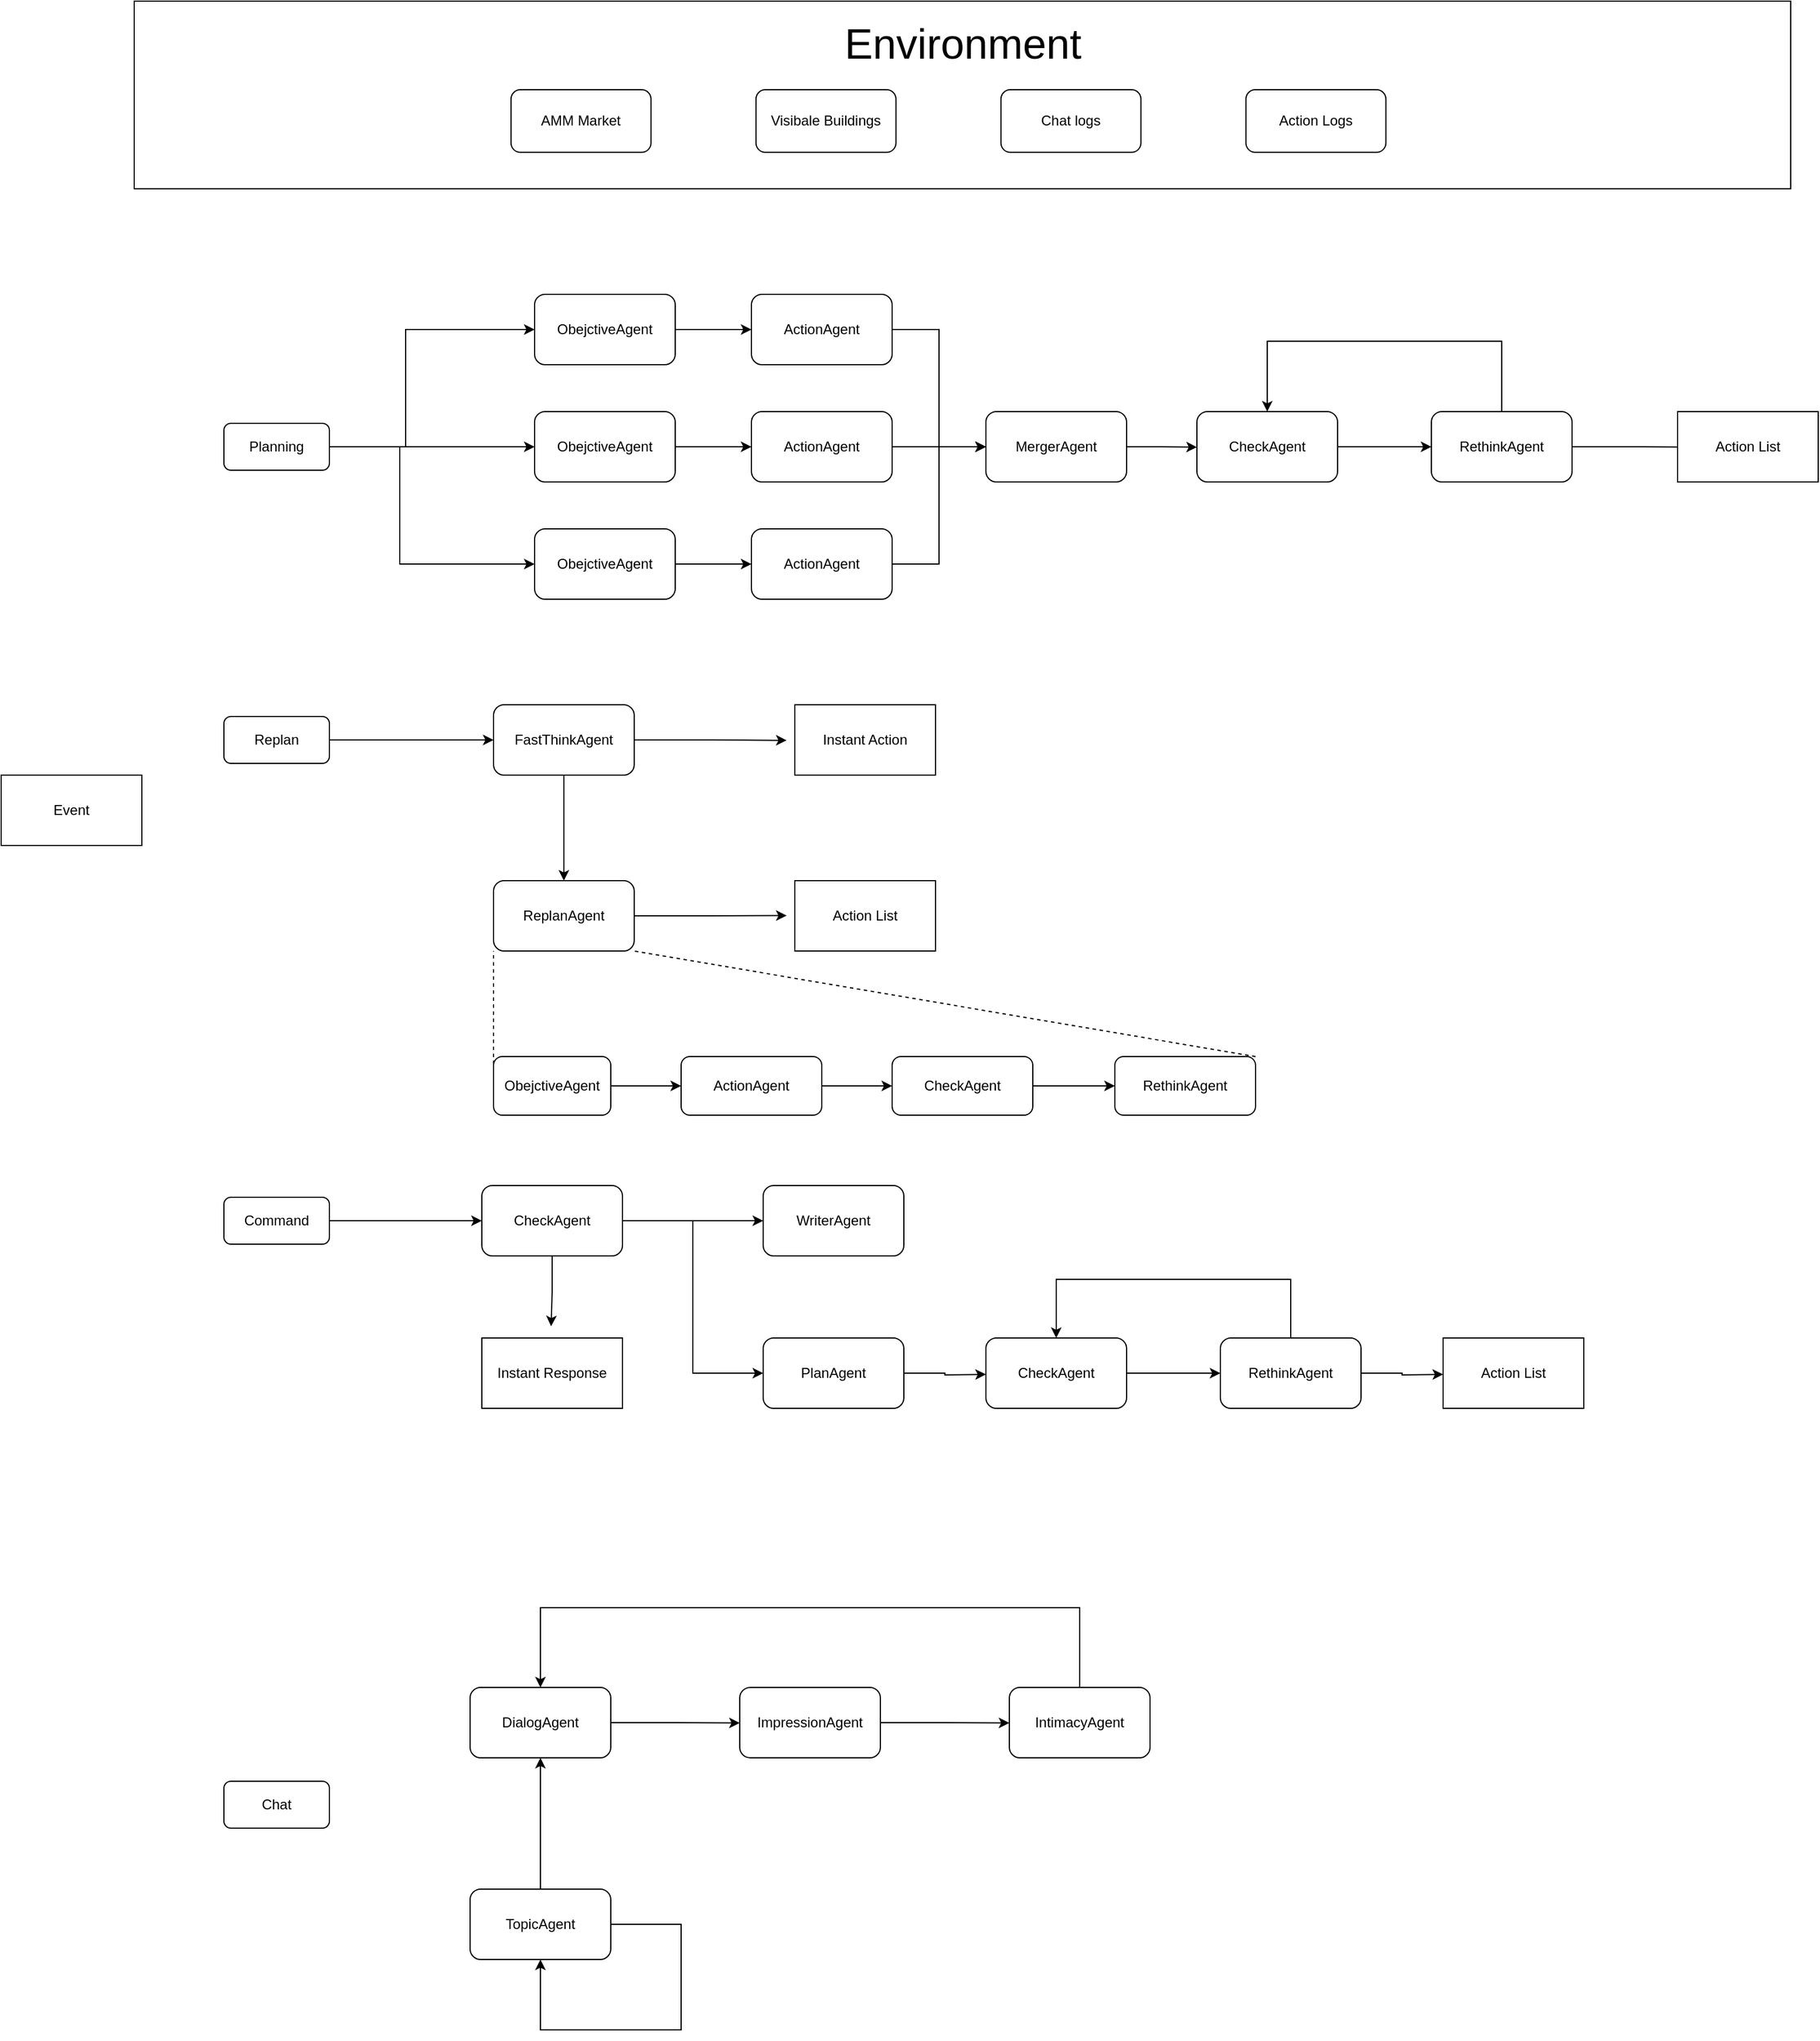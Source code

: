<mxfile version="27.1.5">
  <diagram id="C5RBs43oDa-KdzZeNtuy" name="Page-1">
    <mxGraphModel dx="2142" dy="1269" grid="1" gridSize="10" guides="1" tooltips="1" connect="1" arrows="1" fold="1" page="1" pageScale="1" pageWidth="1654" pageHeight="2336" math="0" shadow="0">
      <root>
        <mxCell id="WIyWlLk6GJQsqaUBKTNV-0" />
        <mxCell id="WIyWlLk6GJQsqaUBKTNV-1" parent="WIyWlLk6GJQsqaUBKTNV-0" />
        <mxCell id="KscxJVx1YY9tX2ofvZaf-3" value="" style="edgeStyle=orthogonalEdgeStyle;rounded=0;orthogonalLoop=1;jettySize=auto;html=1;" edge="1" parent="WIyWlLk6GJQsqaUBKTNV-1" source="KscxJVx1YY9tX2ofvZaf-1" target="KscxJVx1YY9tX2ofvZaf-2">
          <mxGeometry relative="1" as="geometry">
            <Array as="points">
              <mxPoint x="365" y="330" />
            </Array>
          </mxGeometry>
        </mxCell>
        <mxCell id="KscxJVx1YY9tX2ofvZaf-13" style="edgeStyle=orthogonalEdgeStyle;rounded=0;orthogonalLoop=1;jettySize=auto;html=1;exitX=1;exitY=0.5;exitDx=0;exitDy=0;entryX=0;entryY=0.5;entryDx=0;entryDy=0;" edge="1" parent="WIyWlLk6GJQsqaUBKTNV-1" source="KscxJVx1YY9tX2ofvZaf-1" target="KscxJVx1YY9tX2ofvZaf-7">
          <mxGeometry relative="1" as="geometry" />
        </mxCell>
        <mxCell id="KscxJVx1YY9tX2ofvZaf-14" style="edgeStyle=orthogonalEdgeStyle;rounded=0;orthogonalLoop=1;jettySize=auto;html=1;exitX=1;exitY=0.5;exitDx=0;exitDy=0;entryX=0;entryY=0.5;entryDx=0;entryDy=0;" edge="1" parent="WIyWlLk6GJQsqaUBKTNV-1" source="KscxJVx1YY9tX2ofvZaf-1" target="KscxJVx1YY9tX2ofvZaf-11">
          <mxGeometry relative="1" as="geometry">
            <Array as="points">
              <mxPoint x="360" y="430" />
              <mxPoint x="360" y="530" />
            </Array>
          </mxGeometry>
        </mxCell>
        <mxCell id="KscxJVx1YY9tX2ofvZaf-1" value="Planning" style="rounded=1;whiteSpace=wrap;html=1;" vertex="1" parent="WIyWlLk6GJQsqaUBKTNV-1">
          <mxGeometry x="210" y="410" width="90" height="40" as="geometry" />
        </mxCell>
        <mxCell id="KscxJVx1YY9tX2ofvZaf-5" value="" style="edgeStyle=orthogonalEdgeStyle;rounded=0;orthogonalLoop=1;jettySize=auto;html=1;" edge="1" parent="WIyWlLk6GJQsqaUBKTNV-1" source="KscxJVx1YY9tX2ofvZaf-2" target="KscxJVx1YY9tX2ofvZaf-4">
          <mxGeometry relative="1" as="geometry" />
        </mxCell>
        <mxCell id="KscxJVx1YY9tX2ofvZaf-2" value="ObejctiveAgent" style="whiteSpace=wrap;html=1;rounded=1;" vertex="1" parent="WIyWlLk6GJQsqaUBKTNV-1">
          <mxGeometry x="475" y="300" width="120" height="60" as="geometry" />
        </mxCell>
        <mxCell id="KscxJVx1YY9tX2ofvZaf-16" style="edgeStyle=orthogonalEdgeStyle;rounded=0;orthogonalLoop=1;jettySize=auto;html=1;exitX=1;exitY=0.5;exitDx=0;exitDy=0;entryX=0;entryY=0.5;entryDx=0;entryDy=0;" edge="1" parent="WIyWlLk6GJQsqaUBKTNV-1" source="KscxJVx1YY9tX2ofvZaf-4" target="KscxJVx1YY9tX2ofvZaf-15">
          <mxGeometry relative="1" as="geometry" />
        </mxCell>
        <mxCell id="KscxJVx1YY9tX2ofvZaf-4" value="ActionAgent" style="whiteSpace=wrap;html=1;rounded=1;" vertex="1" parent="WIyWlLk6GJQsqaUBKTNV-1">
          <mxGeometry x="660" y="300" width="120" height="60" as="geometry" />
        </mxCell>
        <mxCell id="KscxJVx1YY9tX2ofvZaf-6" value="" style="edgeStyle=orthogonalEdgeStyle;rounded=0;orthogonalLoop=1;jettySize=auto;html=1;" edge="1" parent="WIyWlLk6GJQsqaUBKTNV-1" source="KscxJVx1YY9tX2ofvZaf-7" target="KscxJVx1YY9tX2ofvZaf-8">
          <mxGeometry relative="1" as="geometry" />
        </mxCell>
        <mxCell id="KscxJVx1YY9tX2ofvZaf-7" value="ObejctiveAgent" style="whiteSpace=wrap;html=1;rounded=1;" vertex="1" parent="WIyWlLk6GJQsqaUBKTNV-1">
          <mxGeometry x="475" y="400" width="120" height="60" as="geometry" />
        </mxCell>
        <mxCell id="KscxJVx1YY9tX2ofvZaf-17" style="edgeStyle=orthogonalEdgeStyle;rounded=0;orthogonalLoop=1;jettySize=auto;html=1;exitX=1;exitY=0.5;exitDx=0;exitDy=0;entryX=0;entryY=0.5;entryDx=0;entryDy=0;" edge="1" parent="WIyWlLk6GJQsqaUBKTNV-1" source="KscxJVx1YY9tX2ofvZaf-8" target="KscxJVx1YY9tX2ofvZaf-15">
          <mxGeometry relative="1" as="geometry" />
        </mxCell>
        <mxCell id="KscxJVx1YY9tX2ofvZaf-8" value="ActionAgent" style="whiteSpace=wrap;html=1;rounded=1;" vertex="1" parent="WIyWlLk6GJQsqaUBKTNV-1">
          <mxGeometry x="660" y="400" width="120" height="60" as="geometry" />
        </mxCell>
        <mxCell id="KscxJVx1YY9tX2ofvZaf-10" value="" style="edgeStyle=orthogonalEdgeStyle;rounded=0;orthogonalLoop=1;jettySize=auto;html=1;" edge="1" parent="WIyWlLk6GJQsqaUBKTNV-1" source="KscxJVx1YY9tX2ofvZaf-11" target="KscxJVx1YY9tX2ofvZaf-12">
          <mxGeometry relative="1" as="geometry" />
        </mxCell>
        <mxCell id="KscxJVx1YY9tX2ofvZaf-11" value="ObejctiveAgent" style="whiteSpace=wrap;html=1;rounded=1;" vertex="1" parent="WIyWlLk6GJQsqaUBKTNV-1">
          <mxGeometry x="475" y="500" width="120" height="60" as="geometry" />
        </mxCell>
        <mxCell id="KscxJVx1YY9tX2ofvZaf-18" style="edgeStyle=orthogonalEdgeStyle;rounded=0;orthogonalLoop=1;jettySize=auto;html=1;exitX=1;exitY=0.5;exitDx=0;exitDy=0;entryX=0;entryY=0.5;entryDx=0;entryDy=0;" edge="1" parent="WIyWlLk6GJQsqaUBKTNV-1" source="KscxJVx1YY9tX2ofvZaf-12" target="KscxJVx1YY9tX2ofvZaf-15">
          <mxGeometry relative="1" as="geometry" />
        </mxCell>
        <mxCell id="KscxJVx1YY9tX2ofvZaf-12" value="ActionAgent" style="whiteSpace=wrap;html=1;rounded=1;" vertex="1" parent="WIyWlLk6GJQsqaUBKTNV-1">
          <mxGeometry x="660" y="500" width="120" height="60" as="geometry" />
        </mxCell>
        <mxCell id="KscxJVx1YY9tX2ofvZaf-20" style="edgeStyle=orthogonalEdgeStyle;rounded=0;orthogonalLoop=1;jettySize=auto;html=1;exitX=1;exitY=0.5;exitDx=0;exitDy=0;" edge="1" parent="WIyWlLk6GJQsqaUBKTNV-1" source="KscxJVx1YY9tX2ofvZaf-15">
          <mxGeometry relative="1" as="geometry">
            <mxPoint x="1040" y="430.353" as="targetPoint" />
          </mxGeometry>
        </mxCell>
        <mxCell id="KscxJVx1YY9tX2ofvZaf-15" value="MergerAgent" style="rounded=1;whiteSpace=wrap;html=1;" vertex="1" parent="WIyWlLk6GJQsqaUBKTNV-1">
          <mxGeometry x="860" y="400" width="120" height="60" as="geometry" />
        </mxCell>
        <mxCell id="KscxJVx1YY9tX2ofvZaf-23" value="" style="edgeStyle=orthogonalEdgeStyle;rounded=0;orthogonalLoop=1;jettySize=auto;html=1;" edge="1" parent="WIyWlLk6GJQsqaUBKTNV-1" source="KscxJVx1YY9tX2ofvZaf-21" target="KscxJVx1YY9tX2ofvZaf-22">
          <mxGeometry relative="1" as="geometry" />
        </mxCell>
        <mxCell id="KscxJVx1YY9tX2ofvZaf-21" value="CheckAgent" style="rounded=1;whiteSpace=wrap;html=1;" vertex="1" parent="WIyWlLk6GJQsqaUBKTNV-1">
          <mxGeometry x="1040" y="400" width="120" height="60" as="geometry" />
        </mxCell>
        <mxCell id="KscxJVx1YY9tX2ofvZaf-24" style="edgeStyle=orthogonalEdgeStyle;rounded=0;orthogonalLoop=1;jettySize=auto;html=1;exitX=0.5;exitY=0;exitDx=0;exitDy=0;entryX=0.5;entryY=0;entryDx=0;entryDy=0;" edge="1" parent="WIyWlLk6GJQsqaUBKTNV-1" source="KscxJVx1YY9tX2ofvZaf-22" target="KscxJVx1YY9tX2ofvZaf-21">
          <mxGeometry relative="1" as="geometry">
            <Array as="points">
              <mxPoint x="1300" y="340" />
              <mxPoint x="1100" y="340" />
            </Array>
          </mxGeometry>
        </mxCell>
        <mxCell id="KscxJVx1YY9tX2ofvZaf-25" style="edgeStyle=orthogonalEdgeStyle;rounded=0;orthogonalLoop=1;jettySize=auto;html=1;exitX=1;exitY=0.5;exitDx=0;exitDy=0;" edge="1" parent="WIyWlLk6GJQsqaUBKTNV-1" source="KscxJVx1YY9tX2ofvZaf-22">
          <mxGeometry relative="1" as="geometry">
            <mxPoint x="1480" y="430.353" as="targetPoint" />
          </mxGeometry>
        </mxCell>
        <mxCell id="KscxJVx1YY9tX2ofvZaf-22" value="RethinkAgent" style="whiteSpace=wrap;html=1;rounded=1;" vertex="1" parent="WIyWlLk6GJQsqaUBKTNV-1">
          <mxGeometry x="1240" y="400" width="120" height="60" as="geometry" />
        </mxCell>
        <mxCell id="KscxJVx1YY9tX2ofvZaf-26" value="Action List" style="rounded=0;whiteSpace=wrap;html=1;" vertex="1" parent="WIyWlLk6GJQsqaUBKTNV-1">
          <mxGeometry x="1450" y="400" width="120" height="60" as="geometry" />
        </mxCell>
        <mxCell id="KscxJVx1YY9tX2ofvZaf-27" value="Event" style="whiteSpace=wrap;html=1;" vertex="1" parent="WIyWlLk6GJQsqaUBKTNV-1">
          <mxGeometry x="20" y="710" width="120" height="60" as="geometry" />
        </mxCell>
        <mxCell id="KscxJVx1YY9tX2ofvZaf-32" style="edgeStyle=orthogonalEdgeStyle;rounded=0;orthogonalLoop=1;jettySize=auto;html=1;exitX=1;exitY=0.5;exitDx=0;exitDy=0;entryX=0;entryY=0.5;entryDx=0;entryDy=0;" edge="1" parent="WIyWlLk6GJQsqaUBKTNV-1" source="KscxJVx1YY9tX2ofvZaf-29" target="KscxJVx1YY9tX2ofvZaf-30">
          <mxGeometry relative="1" as="geometry" />
        </mxCell>
        <mxCell id="KscxJVx1YY9tX2ofvZaf-29" value="Replan" style="rounded=1;whiteSpace=wrap;html=1;" vertex="1" parent="WIyWlLk6GJQsqaUBKTNV-1">
          <mxGeometry x="210" y="660" width="90" height="40" as="geometry" />
        </mxCell>
        <mxCell id="KscxJVx1YY9tX2ofvZaf-33" style="edgeStyle=orthogonalEdgeStyle;rounded=0;orthogonalLoop=1;jettySize=auto;html=1;exitX=0.5;exitY=1;exitDx=0;exitDy=0;entryX=0.5;entryY=0;entryDx=0;entryDy=0;" edge="1" parent="WIyWlLk6GJQsqaUBKTNV-1" source="KscxJVx1YY9tX2ofvZaf-30" target="KscxJVx1YY9tX2ofvZaf-31">
          <mxGeometry relative="1" as="geometry" />
        </mxCell>
        <mxCell id="KscxJVx1YY9tX2ofvZaf-34" style="edgeStyle=orthogonalEdgeStyle;rounded=0;orthogonalLoop=1;jettySize=auto;html=1;exitX=1;exitY=0.5;exitDx=0;exitDy=0;" edge="1" parent="WIyWlLk6GJQsqaUBKTNV-1" source="KscxJVx1YY9tX2ofvZaf-30">
          <mxGeometry relative="1" as="geometry">
            <mxPoint x="690" y="680.353" as="targetPoint" />
          </mxGeometry>
        </mxCell>
        <mxCell id="KscxJVx1YY9tX2ofvZaf-30" value="FastThinkAgent" style="rounded=1;whiteSpace=wrap;html=1;" vertex="1" parent="WIyWlLk6GJQsqaUBKTNV-1">
          <mxGeometry x="440" y="650" width="120" height="60" as="geometry" />
        </mxCell>
        <mxCell id="KscxJVx1YY9tX2ofvZaf-36" style="edgeStyle=orthogonalEdgeStyle;rounded=0;orthogonalLoop=1;jettySize=auto;html=1;exitX=1;exitY=0.5;exitDx=0;exitDy=0;" edge="1" parent="WIyWlLk6GJQsqaUBKTNV-1" source="KscxJVx1YY9tX2ofvZaf-31">
          <mxGeometry relative="1" as="geometry">
            <mxPoint x="690" y="829.765" as="targetPoint" />
          </mxGeometry>
        </mxCell>
        <mxCell id="KscxJVx1YY9tX2ofvZaf-31" value="ReplanAgent" style="rounded=1;whiteSpace=wrap;html=1;" vertex="1" parent="WIyWlLk6GJQsqaUBKTNV-1">
          <mxGeometry x="440" y="800" width="120" height="60" as="geometry" />
        </mxCell>
        <mxCell id="KscxJVx1YY9tX2ofvZaf-35" value="Instant Action" style="rounded=0;whiteSpace=wrap;html=1;" vertex="1" parent="WIyWlLk6GJQsqaUBKTNV-1">
          <mxGeometry x="697" y="650" width="120" height="60" as="geometry" />
        </mxCell>
        <mxCell id="KscxJVx1YY9tX2ofvZaf-37" value="Action List" style="rounded=0;whiteSpace=wrap;html=1;" vertex="1" parent="WIyWlLk6GJQsqaUBKTNV-1">
          <mxGeometry x="697" y="800" width="120" height="60" as="geometry" />
        </mxCell>
        <mxCell id="KscxJVx1YY9tX2ofvZaf-38" value="Chat" style="rounded=1;whiteSpace=wrap;html=1;" vertex="1" parent="WIyWlLk6GJQsqaUBKTNV-1">
          <mxGeometry x="210" y="1568" width="90" height="40" as="geometry" />
        </mxCell>
        <mxCell id="KscxJVx1YY9tX2ofvZaf-46" style="edgeStyle=orthogonalEdgeStyle;rounded=0;orthogonalLoop=1;jettySize=auto;html=1;exitX=1;exitY=0.5;exitDx=0;exitDy=0;entryX=0;entryY=0.5;entryDx=0;entryDy=0;" edge="1" parent="WIyWlLk6GJQsqaUBKTNV-1" source="KscxJVx1YY9tX2ofvZaf-42" target="KscxJVx1YY9tX2ofvZaf-43">
          <mxGeometry relative="1" as="geometry" />
        </mxCell>
        <mxCell id="KscxJVx1YY9tX2ofvZaf-42" value="ObejctiveAgent" style="whiteSpace=wrap;html=1;rounded=1;" vertex="1" parent="WIyWlLk6GJQsqaUBKTNV-1">
          <mxGeometry x="440" y="950" width="100" height="50" as="geometry" />
        </mxCell>
        <mxCell id="KscxJVx1YY9tX2ofvZaf-47" style="edgeStyle=orthogonalEdgeStyle;rounded=0;orthogonalLoop=1;jettySize=auto;html=1;exitX=1;exitY=0.5;exitDx=0;exitDy=0;entryX=0;entryY=0.5;entryDx=0;entryDy=0;" edge="1" parent="WIyWlLk6GJQsqaUBKTNV-1" source="KscxJVx1YY9tX2ofvZaf-43" target="KscxJVx1YY9tX2ofvZaf-44">
          <mxGeometry relative="1" as="geometry" />
        </mxCell>
        <mxCell id="KscxJVx1YY9tX2ofvZaf-43" value="ActionAgent" style="whiteSpace=wrap;html=1;rounded=1;" vertex="1" parent="WIyWlLk6GJQsqaUBKTNV-1">
          <mxGeometry x="600" y="950" width="120" height="50" as="geometry" />
        </mxCell>
        <mxCell id="KscxJVx1YY9tX2ofvZaf-48" style="edgeStyle=orthogonalEdgeStyle;rounded=0;orthogonalLoop=1;jettySize=auto;html=1;exitX=1;exitY=0.5;exitDx=0;exitDy=0;entryX=0;entryY=0.5;entryDx=0;entryDy=0;" edge="1" parent="WIyWlLk6GJQsqaUBKTNV-1" source="KscxJVx1YY9tX2ofvZaf-44" target="KscxJVx1YY9tX2ofvZaf-45">
          <mxGeometry relative="1" as="geometry" />
        </mxCell>
        <mxCell id="KscxJVx1YY9tX2ofvZaf-44" value="CheckAgent" style="rounded=1;whiteSpace=wrap;html=1;" vertex="1" parent="WIyWlLk6GJQsqaUBKTNV-1">
          <mxGeometry x="780" y="950" width="120" height="50" as="geometry" />
        </mxCell>
        <mxCell id="KscxJVx1YY9tX2ofvZaf-45" value="RethinkAgent" style="whiteSpace=wrap;html=1;rounded=1;" vertex="1" parent="WIyWlLk6GJQsqaUBKTNV-1">
          <mxGeometry x="970" y="950" width="120" height="50" as="geometry" />
        </mxCell>
        <mxCell id="KscxJVx1YY9tX2ofvZaf-51" value="" style="endArrow=none;dashed=1;html=1;rounded=0;entryX=0;entryY=1;entryDx=0;entryDy=0;exitX=0;exitY=0.25;exitDx=0;exitDy=0;" edge="1" parent="WIyWlLk6GJQsqaUBKTNV-1" source="KscxJVx1YY9tX2ofvZaf-42" target="KscxJVx1YY9tX2ofvZaf-31">
          <mxGeometry width="50" height="50" relative="1" as="geometry">
            <mxPoint x="420" y="930" as="sourcePoint" />
            <mxPoint x="470" y="880" as="targetPoint" />
          </mxGeometry>
        </mxCell>
        <mxCell id="KscxJVx1YY9tX2ofvZaf-52" value="" style="endArrow=none;dashed=1;html=1;rounded=0;entryX=1;entryY=1;entryDx=0;entryDy=0;exitX=1;exitY=0;exitDx=0;exitDy=0;" edge="1" parent="WIyWlLk6GJQsqaUBKTNV-1" source="KscxJVx1YY9tX2ofvZaf-45" target="KscxJVx1YY9tX2ofvZaf-31">
          <mxGeometry width="50" height="50" relative="1" as="geometry">
            <mxPoint x="590" y="993" as="sourcePoint" />
            <mxPoint x="590" y="890" as="targetPoint" />
          </mxGeometry>
        </mxCell>
        <mxCell id="KscxJVx1YY9tX2ofvZaf-62" style="edgeStyle=orthogonalEdgeStyle;rounded=0;orthogonalLoop=1;jettySize=auto;html=1;exitX=0.5;exitY=0;exitDx=0;exitDy=0;entryX=0.5;entryY=1;entryDx=0;entryDy=0;" edge="1" parent="WIyWlLk6GJQsqaUBKTNV-1" source="KscxJVx1YY9tX2ofvZaf-53" target="KscxJVx1YY9tX2ofvZaf-54">
          <mxGeometry relative="1" as="geometry" />
        </mxCell>
        <mxCell id="KscxJVx1YY9tX2ofvZaf-53" value="TopicAgent" style="rounded=1;whiteSpace=wrap;html=1;" vertex="1" parent="WIyWlLk6GJQsqaUBKTNV-1">
          <mxGeometry x="420" y="1660" width="120" height="60" as="geometry" />
        </mxCell>
        <mxCell id="KscxJVx1YY9tX2ofvZaf-56" style="edgeStyle=orthogonalEdgeStyle;rounded=0;orthogonalLoop=1;jettySize=auto;html=1;exitX=1;exitY=0.5;exitDx=0;exitDy=0;" edge="1" parent="WIyWlLk6GJQsqaUBKTNV-1" source="KscxJVx1YY9tX2ofvZaf-54">
          <mxGeometry relative="1" as="geometry">
            <mxPoint x="650" y="1518.286" as="targetPoint" />
          </mxGeometry>
        </mxCell>
        <mxCell id="KscxJVx1YY9tX2ofvZaf-54" value="DialogAgent" style="rounded=1;whiteSpace=wrap;html=1;" vertex="1" parent="WIyWlLk6GJQsqaUBKTNV-1">
          <mxGeometry x="420" y="1488" width="120" height="60" as="geometry" />
        </mxCell>
        <mxCell id="KscxJVx1YY9tX2ofvZaf-58" style="edgeStyle=orthogonalEdgeStyle;rounded=0;orthogonalLoop=1;jettySize=auto;html=1;exitX=1;exitY=0.5;exitDx=0;exitDy=0;" edge="1" parent="WIyWlLk6GJQsqaUBKTNV-1" source="KscxJVx1YY9tX2ofvZaf-57">
          <mxGeometry relative="1" as="geometry">
            <mxPoint x="880" y="1518.286" as="targetPoint" />
          </mxGeometry>
        </mxCell>
        <mxCell id="KscxJVx1YY9tX2ofvZaf-57" value="ImpressionAgent" style="rounded=1;whiteSpace=wrap;html=1;" vertex="1" parent="WIyWlLk6GJQsqaUBKTNV-1">
          <mxGeometry x="650" y="1488" width="120" height="60" as="geometry" />
        </mxCell>
        <mxCell id="KscxJVx1YY9tX2ofvZaf-60" style="edgeStyle=orthogonalEdgeStyle;rounded=0;orthogonalLoop=1;jettySize=auto;html=1;exitX=0.5;exitY=0;exitDx=0;exitDy=0;entryX=0.5;entryY=0;entryDx=0;entryDy=0;" edge="1" parent="WIyWlLk6GJQsqaUBKTNV-1" source="KscxJVx1YY9tX2ofvZaf-59" target="KscxJVx1YY9tX2ofvZaf-54">
          <mxGeometry relative="1" as="geometry">
            <Array as="points">
              <mxPoint x="940" y="1420" />
              <mxPoint x="480" y="1420" />
            </Array>
          </mxGeometry>
        </mxCell>
        <mxCell id="KscxJVx1YY9tX2ofvZaf-59" value="IntimacyAgent" style="rounded=1;whiteSpace=wrap;html=1;" vertex="1" parent="WIyWlLk6GJQsqaUBKTNV-1">
          <mxGeometry x="880" y="1488" width="120" height="60" as="geometry" />
        </mxCell>
        <mxCell id="KscxJVx1YY9tX2ofvZaf-88" style="edgeStyle=orthogonalEdgeStyle;rounded=0;orthogonalLoop=1;jettySize=auto;html=1;exitX=1;exitY=0.5;exitDx=0;exitDy=0;entryX=0;entryY=0.5;entryDx=0;entryDy=0;" edge="1" parent="WIyWlLk6GJQsqaUBKTNV-1" source="KscxJVx1YY9tX2ofvZaf-72" target="KscxJVx1YY9tX2ofvZaf-74">
          <mxGeometry relative="1" as="geometry" />
        </mxCell>
        <mxCell id="KscxJVx1YY9tX2ofvZaf-72" value="Command" style="rounded=1;whiteSpace=wrap;html=1;" vertex="1" parent="WIyWlLk6GJQsqaUBKTNV-1">
          <mxGeometry x="210" y="1070" width="90" height="40" as="geometry" />
        </mxCell>
        <mxCell id="KscxJVx1YY9tX2ofvZaf-75" style="edgeStyle=orthogonalEdgeStyle;rounded=0;orthogonalLoop=1;jettySize=auto;html=1;exitX=0.5;exitY=1;exitDx=0;exitDy=0;" edge="1" parent="WIyWlLk6GJQsqaUBKTNV-1" source="KscxJVx1YY9tX2ofvZaf-74">
          <mxGeometry relative="1" as="geometry">
            <mxPoint x="489.111" y="1180" as="targetPoint" />
          </mxGeometry>
        </mxCell>
        <mxCell id="KscxJVx1YY9tX2ofvZaf-78" value="" style="edgeStyle=orthogonalEdgeStyle;rounded=0;orthogonalLoop=1;jettySize=auto;html=1;" edge="1" parent="WIyWlLk6GJQsqaUBKTNV-1" source="KscxJVx1YY9tX2ofvZaf-74" target="KscxJVx1YY9tX2ofvZaf-77">
          <mxGeometry relative="1" as="geometry" />
        </mxCell>
        <mxCell id="KscxJVx1YY9tX2ofvZaf-79" style="edgeStyle=orthogonalEdgeStyle;rounded=0;orthogonalLoop=1;jettySize=auto;html=1;exitX=1;exitY=0.5;exitDx=0;exitDy=0;entryX=0;entryY=0.5;entryDx=0;entryDy=0;" edge="1" parent="WIyWlLk6GJQsqaUBKTNV-1" source="KscxJVx1YY9tX2ofvZaf-74" target="KscxJVx1YY9tX2ofvZaf-80">
          <mxGeometry relative="1" as="geometry">
            <mxPoint x="610" y="1220" as="targetPoint" />
          </mxGeometry>
        </mxCell>
        <mxCell id="KscxJVx1YY9tX2ofvZaf-74" value="CheckAgent" style="rounded=1;whiteSpace=wrap;html=1;" vertex="1" parent="WIyWlLk6GJQsqaUBKTNV-1">
          <mxGeometry x="430" y="1060" width="120" height="60" as="geometry" />
        </mxCell>
        <mxCell id="KscxJVx1YY9tX2ofvZaf-76" value="Instant Response" style="whiteSpace=wrap;html=1;" vertex="1" parent="WIyWlLk6GJQsqaUBKTNV-1">
          <mxGeometry x="430" y="1190" width="120" height="60" as="geometry" />
        </mxCell>
        <mxCell id="KscxJVx1YY9tX2ofvZaf-77" value="WriterAgent" style="rounded=1;whiteSpace=wrap;html=1;" vertex="1" parent="WIyWlLk6GJQsqaUBKTNV-1">
          <mxGeometry x="670" y="1060" width="120" height="60" as="geometry" />
        </mxCell>
        <mxCell id="KscxJVx1YY9tX2ofvZaf-81" style="edgeStyle=orthogonalEdgeStyle;rounded=0;orthogonalLoop=1;jettySize=auto;html=1;exitX=1;exitY=0.5;exitDx=0;exitDy=0;" edge="1" parent="WIyWlLk6GJQsqaUBKTNV-1" source="KscxJVx1YY9tX2ofvZaf-80">
          <mxGeometry relative="1" as="geometry">
            <mxPoint x="860" y="1221" as="targetPoint" />
          </mxGeometry>
        </mxCell>
        <mxCell id="KscxJVx1YY9tX2ofvZaf-80" value="PlanAgent" style="rounded=1;whiteSpace=wrap;html=1;" vertex="1" parent="WIyWlLk6GJQsqaUBKTNV-1">
          <mxGeometry x="670" y="1190" width="120" height="60" as="geometry" />
        </mxCell>
        <mxCell id="KscxJVx1YY9tX2ofvZaf-84" style="edgeStyle=orthogonalEdgeStyle;rounded=0;orthogonalLoop=1;jettySize=auto;html=1;exitX=1;exitY=0.5;exitDx=0;exitDy=0;" edge="1" parent="WIyWlLk6GJQsqaUBKTNV-1" source="KscxJVx1YY9tX2ofvZaf-82" target="KscxJVx1YY9tX2ofvZaf-83">
          <mxGeometry relative="1" as="geometry" />
        </mxCell>
        <mxCell id="KscxJVx1YY9tX2ofvZaf-82" value="CheckAgent" style="rounded=1;whiteSpace=wrap;html=1;" vertex="1" parent="WIyWlLk6GJQsqaUBKTNV-1">
          <mxGeometry x="860" y="1190" width="120" height="60" as="geometry" />
        </mxCell>
        <mxCell id="KscxJVx1YY9tX2ofvZaf-85" style="edgeStyle=orthogonalEdgeStyle;rounded=0;orthogonalLoop=1;jettySize=auto;html=1;exitX=0.5;exitY=0;exitDx=0;exitDy=0;entryX=0.5;entryY=0;entryDx=0;entryDy=0;" edge="1" parent="WIyWlLk6GJQsqaUBKTNV-1" source="KscxJVx1YY9tX2ofvZaf-83" target="KscxJVx1YY9tX2ofvZaf-82">
          <mxGeometry relative="1" as="geometry">
            <Array as="points">
              <mxPoint x="1120" y="1140" />
              <mxPoint x="920" y="1140" />
            </Array>
          </mxGeometry>
        </mxCell>
        <mxCell id="KscxJVx1YY9tX2ofvZaf-86" style="edgeStyle=orthogonalEdgeStyle;rounded=0;orthogonalLoop=1;jettySize=auto;html=1;exitX=1;exitY=0.5;exitDx=0;exitDy=0;" edge="1" parent="WIyWlLk6GJQsqaUBKTNV-1" source="KscxJVx1YY9tX2ofvZaf-83">
          <mxGeometry relative="1" as="geometry">
            <mxPoint x="1250" y="1221" as="targetPoint" />
          </mxGeometry>
        </mxCell>
        <mxCell id="KscxJVx1YY9tX2ofvZaf-83" value="RethinkAgent" style="whiteSpace=wrap;html=1;rounded=1;" vertex="1" parent="WIyWlLk6GJQsqaUBKTNV-1">
          <mxGeometry x="1060" y="1190" width="120" height="60" as="geometry" />
        </mxCell>
        <mxCell id="KscxJVx1YY9tX2ofvZaf-87" value="Action List" style="rounded=0;whiteSpace=wrap;html=1;" vertex="1" parent="WIyWlLk6GJQsqaUBKTNV-1">
          <mxGeometry x="1250" y="1190" width="120" height="60" as="geometry" />
        </mxCell>
        <mxCell id="KscxJVx1YY9tX2ofvZaf-89" style="edgeStyle=orthogonalEdgeStyle;rounded=0;orthogonalLoop=1;jettySize=auto;html=1;exitX=1;exitY=0.5;exitDx=0;exitDy=0;entryX=0.5;entryY=1;entryDx=0;entryDy=0;" edge="1" parent="WIyWlLk6GJQsqaUBKTNV-1" source="KscxJVx1YY9tX2ofvZaf-53" target="KscxJVx1YY9tX2ofvZaf-53">
          <mxGeometry relative="1" as="geometry">
            <Array as="points">
              <mxPoint x="600" y="1690" />
              <mxPoint x="600" y="1780" />
              <mxPoint x="480" y="1780" />
            </Array>
          </mxGeometry>
        </mxCell>
        <mxCell id="KscxJVx1YY9tX2ofvZaf-100" value="" style="group" vertex="1" connectable="0" parent="WIyWlLk6GJQsqaUBKTNV-1">
          <mxGeometry x="133.5" y="50" width="1413" height="160" as="geometry" />
        </mxCell>
        <mxCell id="KscxJVx1YY9tX2ofvZaf-90" value="&lt;div&gt;&lt;br&gt;&lt;/div&gt;" style="rounded=0;whiteSpace=wrap;html=1;align=center;" vertex="1" parent="KscxJVx1YY9tX2ofvZaf-100">
          <mxGeometry width="1413" height="160" as="geometry" />
        </mxCell>
        <mxCell id="KscxJVx1YY9tX2ofvZaf-91" value="&lt;font style=&quot;font-size: 36px;&quot;&gt;Environment&lt;/font&gt;" style="text;html=1;align=center;verticalAlign=middle;whiteSpace=wrap;rounded=0;" vertex="1" parent="KscxJVx1YY9tX2ofvZaf-100">
          <mxGeometry x="577.141" y="8.889" width="258.718" height="53.333" as="geometry" />
        </mxCell>
        <mxCell id="KscxJVx1YY9tX2ofvZaf-94" value="AMM Market" style="rounded=1;whiteSpace=wrap;html=1;" vertex="1" parent="KscxJVx1YY9tX2ofvZaf-100">
          <mxGeometry x="321.408" y="75.556" width="119.408" height="53.333" as="geometry" />
        </mxCell>
        <mxCell id="KscxJVx1YY9tX2ofvZaf-97" value="Visibale Buildings" style="rounded=1;whiteSpace=wrap;html=1;" vertex="1" parent="KscxJVx1YY9tX2ofvZaf-100">
          <mxGeometry x="530.373" y="75.556" width="119.408" height="53.333" as="geometry" />
        </mxCell>
        <mxCell id="KscxJVx1YY9tX2ofvZaf-98" value="Chat logs" style="rounded=1;whiteSpace=wrap;html=1;" vertex="1" parent="KscxJVx1YY9tX2ofvZaf-100">
          <mxGeometry x="739.337" y="75.556" width="119.408" height="53.333" as="geometry" />
        </mxCell>
        <mxCell id="KscxJVx1YY9tX2ofvZaf-99" value="Action Logs" style="rounded=1;whiteSpace=wrap;html=1;" vertex="1" parent="KscxJVx1YY9tX2ofvZaf-100">
          <mxGeometry x="948.302" y="75.556" width="119.408" height="53.333" as="geometry" />
        </mxCell>
      </root>
    </mxGraphModel>
  </diagram>
</mxfile>
